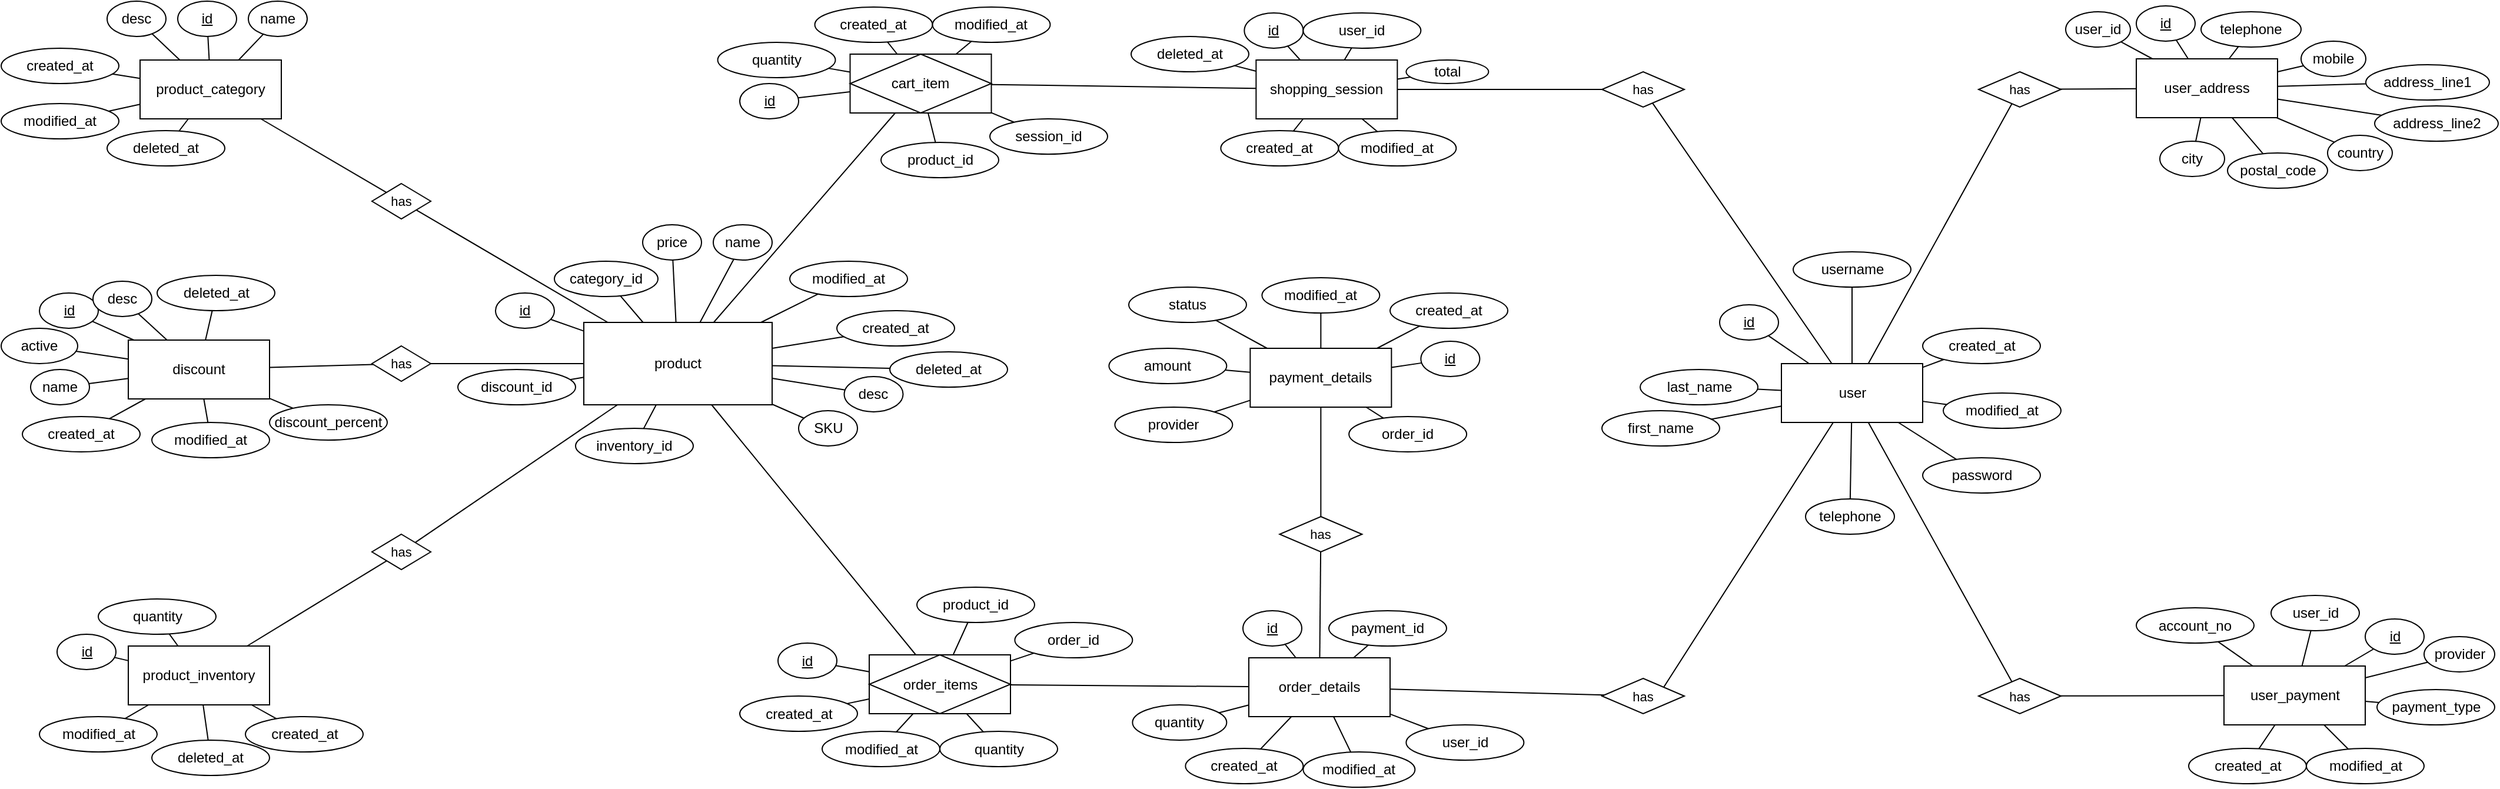 <mxfile version="24.8.4">
  <diagram name="Page-1" id="iWy4ZyQwQhouPtOppjKk">
    <mxGraphModel dx="4893" dy="1540" grid="1" gridSize="10" guides="1" tooltips="1" connect="1" arrows="1" fold="1" page="1" pageScale="1" pageWidth="1100" pageHeight="850" math="0" shadow="0">
      <root>
        <mxCell id="0" />
        <mxCell id="1" parent="0" />
        <mxCell id="pSlSebkYDRzY324gOrCj-168" style="edgeStyle=none;shape=connector;rounded=0;orthogonalLoop=1;jettySize=auto;html=1;exitX=1;exitY=0;exitDx=0;exitDy=0;strokeColor=default;align=center;verticalAlign=middle;fontFamily=Helvetica;fontSize=11;fontColor=default;labelBackgroundColor=default;endArrow=none;endFill=0;" edge="1" parent="1" source="pSlSebkYDRzY324gOrCj-145" target="45yQKrNz5KwJR_Yoa7GH-7">
          <mxGeometry relative="1" as="geometry" />
        </mxCell>
        <mxCell id="pSlSebkYDRzY324gOrCj-150" style="edgeStyle=none;shape=connector;rounded=0;orthogonalLoop=1;jettySize=auto;html=1;strokeColor=default;align=center;verticalAlign=middle;fontFamily=Helvetica;fontSize=11;fontColor=default;labelBackgroundColor=default;endArrow=none;endFill=0;" edge="1" parent="1" source="pSlSebkYDRzY324gOrCj-149" target="45yQKrNz5KwJR_Yoa7GH-7">
          <mxGeometry relative="1" as="geometry" />
        </mxCell>
        <mxCell id="pSlSebkYDRzY324gOrCj-147" style="edgeStyle=none;shape=connector;rounded=0;orthogonalLoop=1;jettySize=auto;html=1;strokeColor=default;align=center;verticalAlign=middle;fontFamily=Helvetica;fontSize=11;fontColor=default;labelBackgroundColor=default;endArrow=none;endFill=0;" edge="1" parent="1" source="pSlSebkYDRzY324gOrCj-145" target="45yQKrNz5KwJR_Yoa7GH-5">
          <mxGeometry relative="1" as="geometry" />
        </mxCell>
        <mxCell id="pSlSebkYDRzY324gOrCj-143" style="edgeStyle=none;shape=connector;rounded=0;orthogonalLoop=1;jettySize=auto;html=1;strokeColor=default;align=center;verticalAlign=middle;fontFamily=Helvetica;fontSize=11;fontColor=default;labelBackgroundColor=default;endArrow=none;endFill=0;" edge="1" parent="1" source="pSlSebkYDRzY324gOrCj-141" target="45yQKrNz5KwJR_Yoa7GH-5">
          <mxGeometry relative="1" as="geometry">
            <mxPoint x="-812.997" y="739.924" as="sourcePoint" />
          </mxGeometry>
        </mxCell>
        <mxCell id="pSlSebkYDRzY324gOrCj-157" style="edgeStyle=none;shape=connector;rounded=0;orthogonalLoop=1;jettySize=auto;html=1;strokeColor=default;align=center;verticalAlign=middle;fontFamily=Helvetica;fontSize=11;fontColor=default;labelBackgroundColor=default;endArrow=none;endFill=0;" edge="1" parent="1" source="pSlSebkYDRzY324gOrCj-155" target="45yQKrNz5KwJR_Yoa7GH-11">
          <mxGeometry relative="1" as="geometry" />
        </mxCell>
        <mxCell id="pSlSebkYDRzY324gOrCj-136" style="edgeStyle=none;shape=connector;rounded=0;orthogonalLoop=1;jettySize=auto;html=1;strokeColor=default;align=center;verticalAlign=middle;fontFamily=Helvetica;fontSize=11;fontColor=default;labelBackgroundColor=default;endArrow=none;endFill=0;" edge="1" parent="1" source="45yQKrNz5KwJR_Yoa7GH-8" target="45yQKrNz5KwJR_Yoa7GH-9">
          <mxGeometry relative="1" as="geometry">
            <mxPoint x="-847.368" y="338.735" as="sourcePoint" />
          </mxGeometry>
        </mxCell>
        <mxCell id="pSlSebkYDRzY324gOrCj-115" style="edgeStyle=none;shape=connector;rounded=0;orthogonalLoop=1;jettySize=auto;html=1;strokeColor=default;align=center;verticalAlign=middle;fontFamily=Helvetica;fontSize=11;fontColor=default;labelBackgroundColor=default;endArrow=none;endFill=0;" edge="1" parent="1" source="45yQKrNz5KwJR_Yoa7GH-1" target="pSlSebkYDRzY324gOrCj-111">
          <mxGeometry relative="1" as="geometry" />
        </mxCell>
        <mxCell id="45yQKrNz5KwJR_Yoa7GH-1" value="product_category" style="whiteSpace=wrap;html=1;align=center;" parent="1" vertex="1">
          <mxGeometry x="-2040" y="171" width="120" height="50" as="geometry" />
        </mxCell>
        <mxCell id="pSlSebkYDRzY324gOrCj-75" value="" style="edgeStyle=none;shape=connector;rounded=0;orthogonalLoop=1;jettySize=auto;html=1;strokeColor=default;align=center;verticalAlign=middle;fontFamily=Helvetica;fontSize=11;fontColor=default;labelBackgroundColor=default;endArrow=none;endFill=0;" edge="1" parent="1" source="45yQKrNz5KwJR_Yoa7GH-2" target="45yQKrNz5KwJR_Yoa7GH-54">
          <mxGeometry relative="1" as="geometry" />
        </mxCell>
        <mxCell id="45yQKrNz5KwJR_Yoa7GH-2" value="product_inventory" style="whiteSpace=wrap;html=1;align=center;" parent="1" vertex="1">
          <mxGeometry x="-2050" y="669" width="120" height="50" as="geometry" />
        </mxCell>
        <mxCell id="pSlSebkYDRzY324gOrCj-113" style="edgeStyle=none;shape=connector;rounded=0;orthogonalLoop=1;jettySize=auto;html=1;strokeColor=default;align=center;verticalAlign=middle;fontFamily=Helvetica;fontSize=11;fontColor=default;labelBackgroundColor=default;endArrow=none;endFill=0;" edge="1" parent="1" source="45yQKrNz5KwJR_Yoa7GH-3" target="pSlSebkYDRzY324gOrCj-112">
          <mxGeometry relative="1" as="geometry">
            <mxPoint x="-1848" y="574" as="targetPoint" />
          </mxGeometry>
        </mxCell>
        <mxCell id="45yQKrNz5KwJR_Yoa7GH-3" value="discount" style="whiteSpace=wrap;html=1;align=center;" parent="1" vertex="1">
          <mxGeometry x="-2050" y="409" width="120" height="50" as="geometry" />
        </mxCell>
        <mxCell id="pSlSebkYDRzY324gOrCj-118" style="edgeStyle=none;shape=connector;rounded=0;orthogonalLoop=1;jettySize=auto;html=1;strokeColor=default;align=center;verticalAlign=middle;fontFamily=Helvetica;fontSize=11;fontColor=default;labelBackgroundColor=default;endArrow=none;endFill=0;" edge="1" parent="1" source="45yQKrNz5KwJR_Yoa7GH-4" target="pSlSebkYDRzY324gOrCj-117">
          <mxGeometry relative="1" as="geometry">
            <mxPoint x="-1508" y="584" as="targetPoint" />
          </mxGeometry>
        </mxCell>
        <mxCell id="pSlSebkYDRzY324gOrCj-122" style="edgeStyle=none;shape=connector;rounded=0;orthogonalLoop=1;jettySize=auto;html=1;strokeColor=default;align=center;verticalAlign=middle;fontFamily=Helvetica;fontSize=11;fontColor=default;labelBackgroundColor=default;endArrow=none;endFill=0;" edge="1" parent="1" source="45yQKrNz5KwJR_Yoa7GH-4" target="45yQKrNz5KwJR_Yoa7GH-9">
          <mxGeometry relative="1" as="geometry">
            <mxPoint x="-1250.794" y="392.088" as="targetPoint" />
          </mxGeometry>
        </mxCell>
        <mxCell id="pSlSebkYDRzY324gOrCj-125" style="edgeStyle=none;shape=connector;rounded=0;orthogonalLoop=1;jettySize=auto;html=1;strokeColor=default;align=center;verticalAlign=middle;fontFamily=Helvetica;fontSize=11;fontColor=default;labelBackgroundColor=default;endArrow=none;endFill=0;" edge="1" parent="1" source="45yQKrNz5KwJR_Yoa7GH-4" target="45yQKrNz5KwJR_Yoa7GH-6">
          <mxGeometry relative="1" as="geometry">
            <mxPoint x="-1320.5" y="541.5" as="targetPoint" />
          </mxGeometry>
        </mxCell>
        <mxCell id="45yQKrNz5KwJR_Yoa7GH-4" value="product" style="whiteSpace=wrap;html=1;align=center;" parent="1" vertex="1">
          <mxGeometry x="-1663" y="394" width="160" height="70" as="geometry" />
        </mxCell>
        <mxCell id="pSlSebkYDRzY324gOrCj-139" style="edgeStyle=none;shape=connector;rounded=0;orthogonalLoop=1;jettySize=auto;html=1;strokeColor=default;align=center;verticalAlign=middle;fontFamily=Helvetica;fontSize=11;fontColor=default;labelBackgroundColor=default;endArrow=none;endFill=0;" edge="1" parent="1" source="45yQKrNz5KwJR_Yoa7GH-5" target="45yQKrNz5KwJR_Yoa7GH-6">
          <mxGeometry relative="1" as="geometry">
            <mxPoint x="-826.234" y="610.386" as="targetPoint" />
          </mxGeometry>
        </mxCell>
        <mxCell id="45yQKrNz5KwJR_Yoa7GH-5" value="order_details" style="whiteSpace=wrap;html=1;align=center;" parent="1" vertex="1">
          <mxGeometry x="-1098" y="679" width="120" height="50" as="geometry" />
        </mxCell>
        <mxCell id="45yQKrNz5KwJR_Yoa7GH-6" value="order_items" style="whiteSpace=wrap;html=1;align=center;shape=associativeEntity;" parent="1" vertex="1">
          <mxGeometry x="-1420.5" y="676.5" width="120" height="50" as="geometry" />
        </mxCell>
        <mxCell id="pSlSebkYDRzY324gOrCj-153" style="edgeStyle=none;shape=connector;rounded=0;orthogonalLoop=1;jettySize=auto;html=1;strokeColor=default;align=center;verticalAlign=middle;fontFamily=Helvetica;fontSize=11;fontColor=default;labelBackgroundColor=default;endArrow=none;endFill=0;" edge="1" parent="1" source="45yQKrNz5KwJR_Yoa7GH-7" target="pSlSebkYDRzY324gOrCj-152">
          <mxGeometry relative="1" as="geometry">
            <mxPoint x="-264.886" y="455.38" as="targetPoint" />
          </mxGeometry>
        </mxCell>
        <mxCell id="pSlSebkYDRzY324gOrCj-156" style="edgeStyle=none;shape=connector;rounded=0;orthogonalLoop=1;jettySize=auto;html=1;strokeColor=default;align=center;verticalAlign=middle;fontFamily=Helvetica;fontSize=11;fontColor=default;labelBackgroundColor=default;endArrow=none;endFill=0;" edge="1" parent="1" source="45yQKrNz5KwJR_Yoa7GH-7" target="pSlSebkYDRzY324gOrCj-155">
          <mxGeometry relative="1" as="geometry" />
        </mxCell>
        <mxCell id="45yQKrNz5KwJR_Yoa7GH-7" value="user" style="whiteSpace=wrap;html=1;align=center;" parent="1" vertex="1">
          <mxGeometry x="-645.5" y="429" width="120" height="50" as="geometry" />
        </mxCell>
        <mxCell id="pSlSebkYDRzY324gOrCj-148" style="edgeStyle=none;shape=connector;rounded=0;orthogonalLoop=1;jettySize=auto;html=1;strokeColor=default;align=center;verticalAlign=middle;fontFamily=Helvetica;fontSize=11;fontColor=default;labelBackgroundColor=default;endArrow=none;endFill=0;" edge="1" parent="1" source="45yQKrNz5KwJR_Yoa7GH-8" target="pSlSebkYDRzY324gOrCj-149">
          <mxGeometry relative="1" as="geometry">
            <mxPoint x="-478" y="324" as="targetPoint" />
          </mxGeometry>
        </mxCell>
        <mxCell id="45yQKrNz5KwJR_Yoa7GH-8" value="shopping_session" style="whiteSpace=wrap;html=1;align=center;" parent="1" vertex="1">
          <mxGeometry x="-1091.82" y="171" width="120" height="50" as="geometry" />
        </mxCell>
        <mxCell id="45yQKrNz5KwJR_Yoa7GH-9" value="cart_item" style="whiteSpace=wrap;html=1;align=center;shape=associativeEntity;" parent="1" vertex="1">
          <mxGeometry x="-1436.75" y="166" width="120" height="50" as="geometry" />
        </mxCell>
        <mxCell id="pSlSebkYDRzY324gOrCj-142" style="edgeStyle=none;shape=connector;rounded=0;orthogonalLoop=1;jettySize=auto;html=1;strokeColor=default;align=center;verticalAlign=middle;fontFamily=Helvetica;fontSize=11;fontColor=default;labelBackgroundColor=default;endArrow=none;endFill=0;" edge="1" parent="1" source="45yQKrNz5KwJR_Yoa7GH-10" target="pSlSebkYDRzY324gOrCj-141">
          <mxGeometry relative="1" as="geometry" />
        </mxCell>
        <mxCell id="45yQKrNz5KwJR_Yoa7GH-10" value="payment_details" style="whiteSpace=wrap;html=1;align=center;" parent="1" vertex="1">
          <mxGeometry x="-1096.82" y="416" width="120" height="50" as="geometry" />
        </mxCell>
        <mxCell id="45yQKrNz5KwJR_Yoa7GH-11" value="user_address" style="whiteSpace=wrap;html=1;align=center;" parent="1" vertex="1">
          <mxGeometry x="-344" y="170" width="120" height="50" as="geometry" />
        </mxCell>
        <mxCell id="45yQKrNz5KwJR_Yoa7GH-12" value="user_payment" style="whiteSpace=wrap;html=1;align=center;" parent="1" vertex="1">
          <mxGeometry x="-269.5" y="686" width="120" height="50" as="geometry" />
        </mxCell>
        <mxCell id="pSlSebkYDRzY324gOrCj-42" style="edgeStyle=none;shape=connector;rounded=0;orthogonalLoop=1;jettySize=auto;html=1;strokeColor=default;align=center;verticalAlign=middle;fontFamily=Helvetica;fontSize=11;fontColor=default;labelBackgroundColor=default;endArrow=none;endFill=0;" edge="1" parent="1" source="45yQKrNz5KwJR_Yoa7GH-14" target="45yQKrNz5KwJR_Yoa7GH-1">
          <mxGeometry relative="1" as="geometry" />
        </mxCell>
        <mxCell id="45yQKrNz5KwJR_Yoa7GH-14" value="id" style="ellipse;whiteSpace=wrap;html=1;align=center;fontStyle=4" parent="1" vertex="1">
          <mxGeometry x="-2008" y="121" width="50" height="30" as="geometry" />
        </mxCell>
        <mxCell id="pSlSebkYDRzY324gOrCj-73" style="edgeStyle=none;shape=connector;rounded=0;orthogonalLoop=1;jettySize=auto;html=1;strokeColor=default;align=center;verticalAlign=middle;fontFamily=Helvetica;fontSize=11;fontColor=default;labelBackgroundColor=default;endArrow=none;endFill=0;" edge="1" parent="1" source="45yQKrNz5KwJR_Yoa7GH-15" target="45yQKrNz5KwJR_Yoa7GH-2">
          <mxGeometry relative="1" as="geometry" />
        </mxCell>
        <mxCell id="45yQKrNz5KwJR_Yoa7GH-15" value="id" style="ellipse;whiteSpace=wrap;html=1;align=center;fontStyle=4" parent="1" vertex="1">
          <mxGeometry x="-2110.5" y="659" width="50" height="30" as="geometry" />
        </mxCell>
        <mxCell id="pSlSebkYDRzY324gOrCj-67" style="edgeStyle=none;shape=connector;rounded=0;orthogonalLoop=1;jettySize=auto;html=1;strokeColor=default;align=center;verticalAlign=middle;fontFamily=Helvetica;fontSize=11;fontColor=default;labelBackgroundColor=default;endArrow=none;endFill=0;" edge="1" parent="1" source="45yQKrNz5KwJR_Yoa7GH-18" target="45yQKrNz5KwJR_Yoa7GH-9">
          <mxGeometry relative="1" as="geometry" />
        </mxCell>
        <mxCell id="45yQKrNz5KwJR_Yoa7GH-18" value="id" style="ellipse;whiteSpace=wrap;html=1;align=center;fontStyle=4" parent="1" vertex="1">
          <mxGeometry x="-1530.5" y="191" width="50" height="30" as="geometry" />
        </mxCell>
        <mxCell id="pSlSebkYDRzY324gOrCj-45" style="edgeStyle=none;shape=connector;rounded=0;orthogonalLoop=1;jettySize=auto;html=1;strokeColor=default;align=center;verticalAlign=middle;fontFamily=Helvetica;fontSize=11;fontColor=default;labelBackgroundColor=default;endArrow=none;endFill=0;" edge="1" parent="1" source="45yQKrNz5KwJR_Yoa7GH-19" target="45yQKrNz5KwJR_Yoa7GH-3">
          <mxGeometry relative="1" as="geometry" />
        </mxCell>
        <mxCell id="45yQKrNz5KwJR_Yoa7GH-19" value="id" style="ellipse;whiteSpace=wrap;html=1;align=center;fontStyle=4" parent="1" vertex="1">
          <mxGeometry x="-2125.5" y="369" width="50" height="30" as="geometry" />
        </mxCell>
        <mxCell id="pSlSebkYDRzY324gOrCj-89" style="edgeStyle=none;shape=connector;rounded=0;orthogonalLoop=1;jettySize=auto;html=1;strokeColor=default;align=center;verticalAlign=middle;fontFamily=Helvetica;fontSize=11;fontColor=default;labelBackgroundColor=default;endArrow=none;endFill=0;" edge="1" parent="1" source="45yQKrNz5KwJR_Yoa7GH-20" target="45yQKrNz5KwJR_Yoa7GH-5">
          <mxGeometry relative="1" as="geometry" />
        </mxCell>
        <mxCell id="45yQKrNz5KwJR_Yoa7GH-20" value="id" style="ellipse;whiteSpace=wrap;html=1;align=center;fontStyle=4" parent="1" vertex="1">
          <mxGeometry x="-1103" y="639" width="50" height="30" as="geometry" />
        </mxCell>
        <mxCell id="pSlSebkYDRzY324gOrCj-53" style="edgeStyle=none;shape=connector;rounded=0;orthogonalLoop=1;jettySize=auto;html=1;strokeColor=default;align=center;verticalAlign=middle;fontFamily=Helvetica;fontSize=11;fontColor=default;labelBackgroundColor=default;endArrow=none;endFill=0;" edge="1" parent="1" source="45yQKrNz5KwJR_Yoa7GH-21" target="45yQKrNz5KwJR_Yoa7GH-4">
          <mxGeometry relative="1" as="geometry" />
        </mxCell>
        <mxCell id="45yQKrNz5KwJR_Yoa7GH-21" value="id" style="ellipse;whiteSpace=wrap;html=1;align=center;fontStyle=4" parent="1" vertex="1">
          <mxGeometry x="-1738" y="369" width="50" height="30" as="geometry" />
        </mxCell>
        <mxCell id="pSlSebkYDRzY324gOrCj-76" style="edgeStyle=none;shape=connector;rounded=0;orthogonalLoop=1;jettySize=auto;html=1;strokeColor=default;align=center;verticalAlign=middle;fontFamily=Helvetica;fontSize=11;fontColor=default;labelBackgroundColor=default;endArrow=none;endFill=0;" edge="1" parent="1" source="45yQKrNz5KwJR_Yoa7GH-23" target="45yQKrNz5KwJR_Yoa7GH-6">
          <mxGeometry relative="1" as="geometry" />
        </mxCell>
        <mxCell id="45yQKrNz5KwJR_Yoa7GH-23" value="id" style="ellipse;whiteSpace=wrap;html=1;align=center;fontStyle=4" parent="1" vertex="1">
          <mxGeometry x="-1498" y="666.5" width="50" height="30" as="geometry" />
        </mxCell>
        <mxCell id="pSlSebkYDRzY324gOrCj-105" style="edgeStyle=none;shape=connector;rounded=0;orthogonalLoop=1;jettySize=auto;html=1;strokeColor=default;align=center;verticalAlign=middle;fontFamily=Helvetica;fontSize=11;fontColor=default;labelBackgroundColor=default;endArrow=none;endFill=0;" edge="1" parent="1" source="45yQKrNz5KwJR_Yoa7GH-24" target="45yQKrNz5KwJR_Yoa7GH-12">
          <mxGeometry relative="1" as="geometry" />
        </mxCell>
        <mxCell id="45yQKrNz5KwJR_Yoa7GH-24" value="id" style="ellipse;whiteSpace=wrap;html=1;align=center;fontStyle=4" parent="1" vertex="1">
          <mxGeometry x="-149.5" y="646" width="50" height="30" as="geometry" />
        </mxCell>
        <mxCell id="pSlSebkYDRzY324gOrCj-163" style="edgeStyle=none;shape=connector;rounded=0;orthogonalLoop=1;jettySize=auto;html=1;strokeColor=default;align=center;verticalAlign=middle;fontFamily=Helvetica;fontSize=11;fontColor=default;labelBackgroundColor=default;endArrow=none;endFill=0;" edge="1" parent="1" source="45yQKrNz5KwJR_Yoa7GH-25" target="45yQKrNz5KwJR_Yoa7GH-11">
          <mxGeometry relative="1" as="geometry" />
        </mxCell>
        <mxCell id="45yQKrNz5KwJR_Yoa7GH-25" value="id" style="ellipse;whiteSpace=wrap;html=1;align=center;fontStyle=4" parent="1" vertex="1">
          <mxGeometry x="-344" y="125" width="50" height="30" as="geometry" />
        </mxCell>
        <mxCell id="pSlSebkYDRzY324gOrCj-132" style="edgeStyle=none;shape=connector;rounded=0;orthogonalLoop=1;jettySize=auto;html=1;strokeColor=default;align=center;verticalAlign=middle;fontFamily=Helvetica;fontSize=11;fontColor=default;labelBackgroundColor=default;endArrow=none;endFill=0;" edge="1" parent="1" source="45yQKrNz5KwJR_Yoa7GH-26" target="45yQKrNz5KwJR_Yoa7GH-10">
          <mxGeometry relative="1" as="geometry" />
        </mxCell>
        <mxCell id="45yQKrNz5KwJR_Yoa7GH-26" value="id" style="ellipse;whiteSpace=wrap;html=1;align=center;fontStyle=4" parent="1" vertex="1">
          <mxGeometry x="-951.82" y="410" width="50" height="30" as="geometry" />
        </mxCell>
        <mxCell id="pSlSebkYDRzY324gOrCj-97" style="edgeStyle=none;shape=connector;rounded=0;orthogonalLoop=1;jettySize=auto;html=1;strokeColor=default;align=center;verticalAlign=middle;fontFamily=Helvetica;fontSize=11;fontColor=default;labelBackgroundColor=default;endArrow=none;endFill=0;" edge="1" parent="1" source="45yQKrNz5KwJR_Yoa7GH-27" target="45yQKrNz5KwJR_Yoa7GH-7">
          <mxGeometry relative="1" as="geometry" />
        </mxCell>
        <mxCell id="45yQKrNz5KwJR_Yoa7GH-27" value="id" style="ellipse;whiteSpace=wrap;html=1;align=center;fontStyle=4" parent="1" vertex="1">
          <mxGeometry x="-698" y="379" width="50" height="30" as="geometry" />
        </mxCell>
        <mxCell id="pSlSebkYDRzY324gOrCj-83" style="edgeStyle=none;shape=connector;rounded=0;orthogonalLoop=1;jettySize=auto;html=1;strokeColor=default;align=center;verticalAlign=middle;fontFamily=Helvetica;fontSize=11;fontColor=default;labelBackgroundColor=default;endArrow=none;endFill=0;" edge="1" parent="1" source="45yQKrNz5KwJR_Yoa7GH-28" target="45yQKrNz5KwJR_Yoa7GH-8">
          <mxGeometry relative="1" as="geometry" />
        </mxCell>
        <mxCell id="45yQKrNz5KwJR_Yoa7GH-28" value="id" style="ellipse;whiteSpace=wrap;html=1;align=center;fontStyle=4" parent="1" vertex="1">
          <mxGeometry x="-1101.82" y="131" width="50" height="30" as="geometry" />
        </mxCell>
        <mxCell id="pSlSebkYDRzY324gOrCj-44" style="edgeStyle=none;shape=connector;rounded=0;orthogonalLoop=1;jettySize=auto;html=1;strokeColor=default;align=center;verticalAlign=middle;fontFamily=Helvetica;fontSize=11;fontColor=default;labelBackgroundColor=default;endArrow=none;endFill=0;" edge="1" parent="1" source="45yQKrNz5KwJR_Yoa7GH-29" target="45yQKrNz5KwJR_Yoa7GH-1">
          <mxGeometry relative="1" as="geometry" />
        </mxCell>
        <mxCell id="45yQKrNz5KwJR_Yoa7GH-29" value="created_at" style="ellipse;whiteSpace=wrap;html=1;align=center;" parent="1" vertex="1">
          <mxGeometry x="-2158" y="161" width="100" height="30" as="geometry" />
        </mxCell>
        <mxCell id="pSlSebkYDRzY324gOrCj-39" style="rounded=0;orthogonalLoop=1;jettySize=auto;html=1;endArrow=none;endFill=0;" edge="1" parent="1" source="45yQKrNz5KwJR_Yoa7GH-30" target="45yQKrNz5KwJR_Yoa7GH-1">
          <mxGeometry relative="1" as="geometry" />
        </mxCell>
        <mxCell id="45yQKrNz5KwJR_Yoa7GH-30" value="modified_at" style="ellipse;whiteSpace=wrap;html=1;align=center;" parent="1" vertex="1">
          <mxGeometry x="-2158" y="208" width="100" height="30" as="geometry" />
        </mxCell>
        <mxCell id="pSlSebkYDRzY324gOrCj-70" style="edgeStyle=none;shape=connector;rounded=0;orthogonalLoop=1;jettySize=auto;html=1;strokeColor=default;align=center;verticalAlign=middle;fontFamily=Helvetica;fontSize=11;fontColor=default;labelBackgroundColor=default;endArrow=none;endFill=0;" edge="1" parent="1" source="45yQKrNz5KwJR_Yoa7GH-31" target="45yQKrNz5KwJR_Yoa7GH-2">
          <mxGeometry relative="1" as="geometry" />
        </mxCell>
        <mxCell id="45yQKrNz5KwJR_Yoa7GH-31" value="modified_at" style="ellipse;whiteSpace=wrap;html=1;align=center;" parent="1" vertex="1">
          <mxGeometry x="-2125.5" y="729" width="100" height="30" as="geometry" />
        </mxCell>
        <mxCell id="pSlSebkYDRzY324gOrCj-71" style="edgeStyle=none;shape=connector;rounded=0;orthogonalLoop=1;jettySize=auto;html=1;strokeColor=default;align=center;verticalAlign=middle;fontFamily=Helvetica;fontSize=11;fontColor=default;labelBackgroundColor=default;endArrow=none;endFill=0;" edge="1" parent="1" source="45yQKrNz5KwJR_Yoa7GH-32" target="45yQKrNz5KwJR_Yoa7GH-2">
          <mxGeometry relative="1" as="geometry" />
        </mxCell>
        <mxCell id="45yQKrNz5KwJR_Yoa7GH-32" value="created_at" style="ellipse;whiteSpace=wrap;html=1;align=center;" parent="1" vertex="1">
          <mxGeometry x="-1950.5" y="729" width="100" height="30" as="geometry" />
        </mxCell>
        <mxCell id="pSlSebkYDRzY324gOrCj-94" style="edgeStyle=none;shape=connector;rounded=0;orthogonalLoop=1;jettySize=auto;html=1;strokeColor=default;align=center;verticalAlign=middle;fontFamily=Helvetica;fontSize=11;fontColor=default;labelBackgroundColor=default;endArrow=none;endFill=0;" edge="1" parent="1" source="45yQKrNz5KwJR_Yoa7GH-33" target="45yQKrNz5KwJR_Yoa7GH-5">
          <mxGeometry relative="1" as="geometry" />
        </mxCell>
        <mxCell id="45yQKrNz5KwJR_Yoa7GH-33" value="created_at" style="ellipse;whiteSpace=wrap;html=1;align=center;" parent="1" vertex="1">
          <mxGeometry x="-1151.82" y="756" width="100" height="30" as="geometry" />
        </mxCell>
        <mxCell id="pSlSebkYDRzY324gOrCj-93" style="edgeStyle=none;shape=connector;rounded=0;orthogonalLoop=1;jettySize=auto;html=1;strokeColor=default;align=center;verticalAlign=middle;fontFamily=Helvetica;fontSize=11;fontColor=default;labelBackgroundColor=default;endArrow=none;endFill=0;" edge="1" parent="1" source="45yQKrNz5KwJR_Yoa7GH-34" target="45yQKrNz5KwJR_Yoa7GH-5">
          <mxGeometry relative="1" as="geometry" />
        </mxCell>
        <mxCell id="45yQKrNz5KwJR_Yoa7GH-34" value="modified_at" style="ellipse;whiteSpace=wrap;html=1;align=center;" parent="1" vertex="1">
          <mxGeometry x="-1051.82" y="759" width="95" height="30" as="geometry" />
        </mxCell>
        <mxCell id="pSlSebkYDRzY324gOrCj-51" style="edgeStyle=none;shape=connector;rounded=0;orthogonalLoop=1;jettySize=auto;html=1;strokeColor=default;align=center;verticalAlign=middle;fontFamily=Helvetica;fontSize=11;fontColor=default;labelBackgroundColor=default;endArrow=none;endFill=0;" edge="1" parent="1" source="45yQKrNz5KwJR_Yoa7GH-35" target="45yQKrNz5KwJR_Yoa7GH-3">
          <mxGeometry relative="1" as="geometry" />
        </mxCell>
        <mxCell id="45yQKrNz5KwJR_Yoa7GH-35" value="created_at" style="ellipse;whiteSpace=wrap;html=1;align=center;" parent="1" vertex="1">
          <mxGeometry x="-2140" y="474" width="100" height="30" as="geometry" />
        </mxCell>
        <mxCell id="pSlSebkYDRzY324gOrCj-50" style="edgeStyle=none;shape=connector;rounded=0;orthogonalLoop=1;jettySize=auto;html=1;strokeColor=default;align=center;verticalAlign=middle;fontFamily=Helvetica;fontSize=11;fontColor=default;labelBackgroundColor=default;endArrow=none;endFill=0;" edge="1" parent="1" source="45yQKrNz5KwJR_Yoa7GH-36" target="45yQKrNz5KwJR_Yoa7GH-3">
          <mxGeometry relative="1" as="geometry" />
        </mxCell>
        <mxCell id="45yQKrNz5KwJR_Yoa7GH-36" value="modified_at" style="ellipse;whiteSpace=wrap;html=1;align=center;" parent="1" vertex="1">
          <mxGeometry x="-2030" y="479" width="100" height="30" as="geometry" />
        </mxCell>
        <mxCell id="pSlSebkYDRzY324gOrCj-81" style="edgeStyle=none;shape=connector;rounded=0;orthogonalLoop=1;jettySize=auto;html=1;strokeColor=default;align=center;verticalAlign=middle;fontFamily=Helvetica;fontSize=11;fontColor=default;labelBackgroundColor=default;endArrow=none;endFill=0;" edge="1" parent="1" source="45yQKrNz5KwJR_Yoa7GH-37" target="45yQKrNz5KwJR_Yoa7GH-6">
          <mxGeometry relative="1" as="geometry" />
        </mxCell>
        <mxCell id="45yQKrNz5KwJR_Yoa7GH-37" value="created_at" style="ellipse;whiteSpace=wrap;html=1;align=center;" parent="1" vertex="1">
          <mxGeometry x="-1530.5" y="711.5" width="100" height="30" as="geometry" />
        </mxCell>
        <mxCell id="pSlSebkYDRzY324gOrCj-80" style="edgeStyle=none;shape=connector;rounded=0;orthogonalLoop=1;jettySize=auto;html=1;strokeColor=default;align=center;verticalAlign=middle;fontFamily=Helvetica;fontSize=11;fontColor=default;labelBackgroundColor=default;endArrow=none;endFill=0;" edge="1" parent="1" source="45yQKrNz5KwJR_Yoa7GH-38" target="45yQKrNz5KwJR_Yoa7GH-6">
          <mxGeometry relative="1" as="geometry" />
        </mxCell>
        <mxCell id="45yQKrNz5KwJR_Yoa7GH-38" value="modified_at" style="ellipse;whiteSpace=wrap;html=1;align=center;" parent="1" vertex="1">
          <mxGeometry x="-1460.5" y="741.5" width="100" height="30" as="geometry" />
        </mxCell>
        <mxCell id="pSlSebkYDRzY324gOrCj-107" style="edgeStyle=none;shape=connector;rounded=0;orthogonalLoop=1;jettySize=auto;html=1;strokeColor=default;align=center;verticalAlign=middle;fontFamily=Helvetica;fontSize=11;fontColor=default;labelBackgroundColor=default;endArrow=none;endFill=0;" edge="1" parent="1" source="45yQKrNz5KwJR_Yoa7GH-39" target="45yQKrNz5KwJR_Yoa7GH-12">
          <mxGeometry relative="1" as="geometry" />
        </mxCell>
        <mxCell id="45yQKrNz5KwJR_Yoa7GH-39" value="created_at" style="ellipse;whiteSpace=wrap;html=1;align=center;" parent="1" vertex="1">
          <mxGeometry x="-299.5" y="756" width="100" height="30" as="geometry" />
        </mxCell>
        <mxCell id="pSlSebkYDRzY324gOrCj-106" style="edgeStyle=none;shape=connector;rounded=0;orthogonalLoop=1;jettySize=auto;html=1;strokeColor=default;align=center;verticalAlign=middle;fontFamily=Helvetica;fontSize=11;fontColor=default;labelBackgroundColor=default;endArrow=none;endFill=0;" edge="1" parent="1" source="45yQKrNz5KwJR_Yoa7GH-40" target="45yQKrNz5KwJR_Yoa7GH-12">
          <mxGeometry relative="1" as="geometry" />
        </mxCell>
        <mxCell id="45yQKrNz5KwJR_Yoa7GH-40" value="modified_at" style="ellipse;whiteSpace=wrap;html=1;align=center;" parent="1" vertex="1">
          <mxGeometry x="-199.5" y="756" width="100" height="30" as="geometry" />
        </mxCell>
        <mxCell id="pSlSebkYDRzY324gOrCj-131" style="edgeStyle=none;shape=connector;rounded=0;orthogonalLoop=1;jettySize=auto;html=1;strokeColor=default;align=center;verticalAlign=middle;fontFamily=Helvetica;fontSize=11;fontColor=default;labelBackgroundColor=default;endArrow=none;endFill=0;" edge="1" parent="1" source="45yQKrNz5KwJR_Yoa7GH-43" target="45yQKrNz5KwJR_Yoa7GH-10">
          <mxGeometry relative="1" as="geometry" />
        </mxCell>
        <mxCell id="45yQKrNz5KwJR_Yoa7GH-43" value="created_at" style="ellipse;whiteSpace=wrap;html=1;align=center;" parent="1" vertex="1">
          <mxGeometry x="-978.0" y="369" width="100" height="30" as="geometry" />
        </mxCell>
        <mxCell id="pSlSebkYDRzY324gOrCj-130" style="edgeStyle=none;shape=connector;rounded=0;orthogonalLoop=1;jettySize=auto;html=1;strokeColor=default;align=center;verticalAlign=middle;fontFamily=Helvetica;fontSize=11;fontColor=default;labelBackgroundColor=default;endArrow=none;endFill=0;" edge="1" parent="1" source="45yQKrNz5KwJR_Yoa7GH-44" target="45yQKrNz5KwJR_Yoa7GH-10">
          <mxGeometry relative="1" as="geometry" />
        </mxCell>
        <mxCell id="45yQKrNz5KwJR_Yoa7GH-44" value="modified_at" style="ellipse;whiteSpace=wrap;html=1;align=center;" parent="1" vertex="1">
          <mxGeometry x="-1086.82" y="356" width="100" height="30" as="geometry" />
        </mxCell>
        <mxCell id="pSlSebkYDRzY324gOrCj-102" style="edgeStyle=none;shape=connector;rounded=0;orthogonalLoop=1;jettySize=auto;html=1;strokeColor=default;align=center;verticalAlign=middle;fontFamily=Helvetica;fontSize=11;fontColor=default;labelBackgroundColor=default;endArrow=none;endFill=0;" edge="1" parent="1" source="45yQKrNz5KwJR_Yoa7GH-45" target="45yQKrNz5KwJR_Yoa7GH-7">
          <mxGeometry relative="1" as="geometry" />
        </mxCell>
        <mxCell id="45yQKrNz5KwJR_Yoa7GH-45" value="created_at" style="ellipse;whiteSpace=wrap;html=1;align=center;" parent="1" vertex="1">
          <mxGeometry x="-525.5" y="399" width="100" height="30" as="geometry" />
        </mxCell>
        <mxCell id="pSlSebkYDRzY324gOrCj-101" style="edgeStyle=none;shape=connector;rounded=0;orthogonalLoop=1;jettySize=auto;html=1;strokeColor=default;align=center;verticalAlign=middle;fontFamily=Helvetica;fontSize=11;fontColor=default;labelBackgroundColor=default;endArrow=none;endFill=0;" edge="1" parent="1" source="45yQKrNz5KwJR_Yoa7GH-46" target="45yQKrNz5KwJR_Yoa7GH-7">
          <mxGeometry relative="1" as="geometry" />
        </mxCell>
        <mxCell id="45yQKrNz5KwJR_Yoa7GH-46" value="modified_at" style="ellipse;whiteSpace=wrap;html=1;align=center;" parent="1" vertex="1">
          <mxGeometry x="-508" y="454" width="100" height="30" as="geometry" />
        </mxCell>
        <mxCell id="pSlSebkYDRzY324gOrCj-87" style="edgeStyle=none;shape=connector;rounded=0;orthogonalLoop=1;jettySize=auto;html=1;strokeColor=default;align=center;verticalAlign=middle;fontFamily=Helvetica;fontSize=11;fontColor=default;labelBackgroundColor=default;endArrow=none;endFill=0;" edge="1" parent="1" source="45yQKrNz5KwJR_Yoa7GH-47" target="45yQKrNz5KwJR_Yoa7GH-8">
          <mxGeometry relative="1" as="geometry" />
        </mxCell>
        <mxCell id="45yQKrNz5KwJR_Yoa7GH-47" value="created_at" style="ellipse;whiteSpace=wrap;html=1;align=center;" parent="1" vertex="1">
          <mxGeometry x="-1121.82" y="231" width="100" height="30" as="geometry" />
        </mxCell>
        <mxCell id="pSlSebkYDRzY324gOrCj-86" style="edgeStyle=none;shape=connector;rounded=0;orthogonalLoop=1;jettySize=auto;html=1;strokeColor=default;align=center;verticalAlign=middle;fontFamily=Helvetica;fontSize=11;fontColor=default;labelBackgroundColor=default;endArrow=none;endFill=0;" edge="1" parent="1" source="45yQKrNz5KwJR_Yoa7GH-48" target="45yQKrNz5KwJR_Yoa7GH-8">
          <mxGeometry relative="1" as="geometry" />
        </mxCell>
        <mxCell id="45yQKrNz5KwJR_Yoa7GH-48" value="modified_at" style="ellipse;whiteSpace=wrap;html=1;align=center;" parent="1" vertex="1">
          <mxGeometry x="-1021.82" y="231" width="100" height="30" as="geometry" />
        </mxCell>
        <mxCell id="pSlSebkYDRzY324gOrCj-65" style="edgeStyle=none;shape=connector;rounded=0;orthogonalLoop=1;jettySize=auto;html=1;strokeColor=default;align=center;verticalAlign=middle;fontFamily=Helvetica;fontSize=11;fontColor=default;labelBackgroundColor=default;endArrow=none;endFill=0;" edge="1" parent="1" source="45yQKrNz5KwJR_Yoa7GH-49" target="45yQKrNz5KwJR_Yoa7GH-9">
          <mxGeometry relative="1" as="geometry" />
        </mxCell>
        <mxCell id="45yQKrNz5KwJR_Yoa7GH-49" value="created_at" style="ellipse;whiteSpace=wrap;html=1;align=center;" parent="1" vertex="1">
          <mxGeometry x="-1466.75" y="126" width="100" height="30" as="geometry" />
        </mxCell>
        <mxCell id="pSlSebkYDRzY324gOrCj-66" style="edgeStyle=none;shape=connector;rounded=0;orthogonalLoop=1;jettySize=auto;html=1;strokeColor=default;align=center;verticalAlign=middle;fontFamily=Helvetica;fontSize=11;fontColor=default;labelBackgroundColor=default;endArrow=none;endFill=0;" edge="1" parent="1" source="45yQKrNz5KwJR_Yoa7GH-50" target="45yQKrNz5KwJR_Yoa7GH-9">
          <mxGeometry relative="1" as="geometry" />
        </mxCell>
        <mxCell id="45yQKrNz5KwJR_Yoa7GH-50" value="modified_at" style="ellipse;whiteSpace=wrap;html=1;align=center;" parent="1" vertex="1">
          <mxGeometry x="-1366.75" y="126" width="100" height="30" as="geometry" />
        </mxCell>
        <mxCell id="pSlSebkYDRzY324gOrCj-59" style="edgeStyle=none;shape=connector;rounded=0;orthogonalLoop=1;jettySize=auto;html=1;strokeColor=default;align=center;verticalAlign=middle;fontFamily=Helvetica;fontSize=11;fontColor=default;labelBackgroundColor=default;endArrow=none;endFill=0;" edge="1" parent="1" source="45yQKrNz5KwJR_Yoa7GH-51" target="45yQKrNz5KwJR_Yoa7GH-4">
          <mxGeometry relative="1" as="geometry" />
        </mxCell>
        <mxCell id="45yQKrNz5KwJR_Yoa7GH-51" value="created_at" style="ellipse;whiteSpace=wrap;html=1;align=center;" parent="1" vertex="1">
          <mxGeometry x="-1448" y="384" width="100" height="30" as="geometry" />
        </mxCell>
        <mxCell id="pSlSebkYDRzY324gOrCj-58" style="edgeStyle=none;shape=connector;rounded=0;orthogonalLoop=1;jettySize=auto;html=1;strokeColor=default;align=center;verticalAlign=middle;fontFamily=Helvetica;fontSize=11;fontColor=default;labelBackgroundColor=default;endArrow=none;endFill=0;" edge="1" parent="1" source="45yQKrNz5KwJR_Yoa7GH-52" target="45yQKrNz5KwJR_Yoa7GH-4">
          <mxGeometry relative="1" as="geometry" />
        </mxCell>
        <mxCell id="45yQKrNz5KwJR_Yoa7GH-52" value="modified_at" style="ellipse;whiteSpace=wrap;html=1;align=center;" parent="1" vertex="1">
          <mxGeometry x="-1488" y="342" width="100" height="30" as="geometry" />
        </mxCell>
        <mxCell id="pSlSebkYDRzY324gOrCj-40" style="edgeStyle=none;shape=connector;rounded=0;orthogonalLoop=1;jettySize=auto;html=1;strokeColor=default;align=center;verticalAlign=middle;fontFamily=Helvetica;fontSize=11;fontColor=default;labelBackgroundColor=default;endArrow=none;endFill=0;" edge="1" parent="1" source="45yQKrNz5KwJR_Yoa7GH-53" target="45yQKrNz5KwJR_Yoa7GH-1">
          <mxGeometry relative="1" as="geometry" />
        </mxCell>
        <mxCell id="45yQKrNz5KwJR_Yoa7GH-53" value="deleted_at" style="ellipse;whiteSpace=wrap;html=1;align=center;" parent="1" vertex="1">
          <mxGeometry x="-2068" y="231" width="100" height="30" as="geometry" />
        </mxCell>
        <mxCell id="45yQKrNz5KwJR_Yoa7GH-54" value="deleted_at" style="ellipse;whiteSpace=wrap;html=1;align=center;" parent="1" vertex="1">
          <mxGeometry x="-2030" y="749" width="100" height="30" as="geometry" />
        </mxCell>
        <mxCell id="pSlSebkYDRzY324gOrCj-48" style="edgeStyle=none;shape=connector;rounded=0;orthogonalLoop=1;jettySize=auto;html=1;strokeColor=default;align=center;verticalAlign=middle;fontFamily=Helvetica;fontSize=11;fontColor=default;labelBackgroundColor=default;endArrow=none;endFill=0;" edge="1" parent="1" source="45yQKrNz5KwJR_Yoa7GH-55" target="45yQKrNz5KwJR_Yoa7GH-3">
          <mxGeometry relative="1" as="geometry" />
        </mxCell>
        <mxCell id="45yQKrNz5KwJR_Yoa7GH-55" value="deleted_at" style="ellipse;whiteSpace=wrap;html=1;align=center;" parent="1" vertex="1">
          <mxGeometry x="-2025.5" y="354" width="100" height="30" as="geometry" />
        </mxCell>
        <mxCell id="pSlSebkYDRzY324gOrCj-60" style="edgeStyle=none;shape=connector;rounded=0;orthogonalLoop=1;jettySize=auto;html=1;strokeColor=default;align=center;verticalAlign=middle;fontFamily=Helvetica;fontSize=11;fontColor=default;labelBackgroundColor=default;endArrow=none;endFill=0;" edge="1" parent="1" source="45yQKrNz5KwJR_Yoa7GH-56" target="45yQKrNz5KwJR_Yoa7GH-4">
          <mxGeometry relative="1" as="geometry" />
        </mxCell>
        <mxCell id="45yQKrNz5KwJR_Yoa7GH-56" value="deleted_at" style="ellipse;whiteSpace=wrap;html=1;align=center;" parent="1" vertex="1">
          <mxGeometry x="-1403" y="419" width="100" height="30" as="geometry" />
        </mxCell>
        <mxCell id="pSlSebkYDRzY324gOrCj-57" style="edgeStyle=none;shape=connector;rounded=0;orthogonalLoop=1;jettySize=auto;html=1;strokeColor=default;align=center;verticalAlign=middle;fontFamily=Helvetica;fontSize=11;fontColor=default;labelBackgroundColor=default;endArrow=none;endFill=0;" edge="1" parent="1" source="45yQKrNz5KwJR_Yoa7GH-58" target="45yQKrNz5KwJR_Yoa7GH-4">
          <mxGeometry relative="1" as="geometry" />
        </mxCell>
        <mxCell id="45yQKrNz5KwJR_Yoa7GH-58" value="name" style="ellipse;whiteSpace=wrap;html=1;align=center;" parent="1" vertex="1">
          <mxGeometry x="-1553" y="311" width="50" height="30" as="geometry" />
        </mxCell>
        <mxCell id="pSlSebkYDRzY324gOrCj-41" style="edgeStyle=none;shape=connector;rounded=0;orthogonalLoop=1;jettySize=auto;html=1;strokeColor=default;align=center;verticalAlign=middle;fontFamily=Helvetica;fontSize=11;fontColor=default;labelBackgroundColor=default;endArrow=none;endFill=0;" edge="1" parent="1" source="45yQKrNz5KwJR_Yoa7GH-59" target="45yQKrNz5KwJR_Yoa7GH-1">
          <mxGeometry relative="1" as="geometry" />
        </mxCell>
        <mxCell id="45yQKrNz5KwJR_Yoa7GH-59" value="name" style="ellipse;whiteSpace=wrap;html=1;align=center;" parent="1" vertex="1">
          <mxGeometry x="-1948" y="121" width="50" height="30" as="geometry" />
        </mxCell>
        <mxCell id="pSlSebkYDRzY324gOrCj-43" style="edgeStyle=none;shape=connector;rounded=0;orthogonalLoop=1;jettySize=auto;html=1;strokeColor=default;align=center;verticalAlign=middle;fontFamily=Helvetica;fontSize=11;fontColor=default;labelBackgroundColor=default;endArrow=none;endFill=0;" edge="1" parent="1" source="45yQKrNz5KwJR_Yoa7GH-60" target="45yQKrNz5KwJR_Yoa7GH-1">
          <mxGeometry relative="1" as="geometry" />
        </mxCell>
        <mxCell id="45yQKrNz5KwJR_Yoa7GH-60" value="desc" style="ellipse;whiteSpace=wrap;html=1;align=center;" parent="1" vertex="1">
          <mxGeometry x="-2068" y="121" width="50" height="30" as="geometry" />
        </mxCell>
        <mxCell id="pSlSebkYDRzY324gOrCj-72" style="edgeStyle=none;shape=connector;rounded=0;orthogonalLoop=1;jettySize=auto;html=1;strokeColor=default;align=center;verticalAlign=middle;fontFamily=Helvetica;fontSize=11;fontColor=default;labelBackgroundColor=default;endArrow=none;endFill=0;" edge="1" parent="1" source="45yQKrNz5KwJR_Yoa7GH-61" target="45yQKrNz5KwJR_Yoa7GH-2">
          <mxGeometry relative="1" as="geometry" />
        </mxCell>
        <mxCell id="45yQKrNz5KwJR_Yoa7GH-61" value="quantity" style="ellipse;whiteSpace=wrap;html=1;align=center;" parent="1" vertex="1">
          <mxGeometry x="-2075.5" y="629" width="100" height="30" as="geometry" />
        </mxCell>
        <mxCell id="pSlSebkYDRzY324gOrCj-46" style="edgeStyle=none;shape=connector;rounded=0;orthogonalLoop=1;jettySize=auto;html=1;strokeColor=default;align=center;verticalAlign=middle;fontFamily=Helvetica;fontSize=11;fontColor=default;labelBackgroundColor=default;endArrow=none;endFill=0;" edge="1" parent="1" source="45yQKrNz5KwJR_Yoa7GH-62" target="45yQKrNz5KwJR_Yoa7GH-3">
          <mxGeometry relative="1" as="geometry" />
        </mxCell>
        <mxCell id="45yQKrNz5KwJR_Yoa7GH-62" value="name" style="ellipse;whiteSpace=wrap;html=1;align=center;" parent="1" vertex="1">
          <mxGeometry x="-2133" y="434" width="50" height="30" as="geometry" />
        </mxCell>
        <mxCell id="pSlSebkYDRzY324gOrCj-47" style="edgeStyle=none;shape=connector;rounded=0;orthogonalLoop=1;jettySize=auto;html=1;strokeColor=default;align=center;verticalAlign=middle;fontFamily=Helvetica;fontSize=11;fontColor=default;labelBackgroundColor=default;endArrow=none;endFill=0;" edge="1" parent="1" source="45yQKrNz5KwJR_Yoa7GH-64" target="45yQKrNz5KwJR_Yoa7GH-3">
          <mxGeometry relative="1" as="geometry" />
        </mxCell>
        <mxCell id="45yQKrNz5KwJR_Yoa7GH-64" value="desc" style="ellipse;whiteSpace=wrap;html=1;align=center;" parent="1" vertex="1">
          <mxGeometry x="-2080" y="359" width="50" height="30" as="geometry" />
        </mxCell>
        <mxCell id="pSlSebkYDRzY324gOrCj-49" style="edgeStyle=none;shape=connector;rounded=0;orthogonalLoop=1;jettySize=auto;html=1;strokeColor=default;align=center;verticalAlign=middle;fontFamily=Helvetica;fontSize=11;fontColor=default;labelBackgroundColor=default;endArrow=none;endFill=0;" edge="1" parent="1" source="45yQKrNz5KwJR_Yoa7GH-65" target="45yQKrNz5KwJR_Yoa7GH-3">
          <mxGeometry relative="1" as="geometry" />
        </mxCell>
        <mxCell id="45yQKrNz5KwJR_Yoa7GH-65" value="discount_percent" style="ellipse;whiteSpace=wrap;html=1;align=center;" parent="1" vertex="1">
          <mxGeometry x="-1930" y="464" width="100" height="30" as="geometry" />
        </mxCell>
        <mxCell id="pSlSebkYDRzY324gOrCj-52" style="edgeStyle=none;shape=connector;rounded=0;orthogonalLoop=1;jettySize=auto;html=1;strokeColor=default;align=center;verticalAlign=middle;fontFamily=Helvetica;fontSize=11;fontColor=default;labelBackgroundColor=default;endArrow=none;endFill=0;" edge="1" parent="1" source="45yQKrNz5KwJR_Yoa7GH-66" target="45yQKrNz5KwJR_Yoa7GH-3">
          <mxGeometry relative="1" as="geometry" />
        </mxCell>
        <mxCell id="45yQKrNz5KwJR_Yoa7GH-66" value="active" style="ellipse;whiteSpace=wrap;html=1;align=center;" parent="1" vertex="1">
          <mxGeometry x="-2158" y="399" width="65" height="30" as="geometry" />
        </mxCell>
        <mxCell id="pSlSebkYDRzY324gOrCj-54" style="edgeStyle=none;shape=connector;rounded=0;orthogonalLoop=1;jettySize=auto;html=1;strokeColor=default;align=center;verticalAlign=middle;fontFamily=Helvetica;fontSize=11;fontColor=default;labelBackgroundColor=default;endArrow=none;endFill=0;" edge="1" parent="1" source="45yQKrNz5KwJR_Yoa7GH-68" target="45yQKrNz5KwJR_Yoa7GH-4">
          <mxGeometry relative="1" as="geometry" />
        </mxCell>
        <mxCell id="45yQKrNz5KwJR_Yoa7GH-68" value="desc" style="ellipse;whiteSpace=wrap;html=1;align=center;" parent="1" vertex="1">
          <mxGeometry x="-1441.75" y="440" width="50" height="30" as="geometry" />
        </mxCell>
        <mxCell id="pSlSebkYDRzY324gOrCj-55" style="edgeStyle=none;shape=connector;rounded=0;orthogonalLoop=1;jettySize=auto;html=1;strokeColor=default;align=center;verticalAlign=middle;fontFamily=Helvetica;fontSize=11;fontColor=default;labelBackgroundColor=default;endArrow=none;endFill=0;" edge="1" parent="1" source="45yQKrNz5KwJR_Yoa7GH-69" target="45yQKrNz5KwJR_Yoa7GH-4">
          <mxGeometry relative="1" as="geometry" />
        </mxCell>
        <mxCell id="45yQKrNz5KwJR_Yoa7GH-69" value="SKU" style="ellipse;whiteSpace=wrap;html=1;align=center;" parent="1" vertex="1">
          <mxGeometry x="-1480.5" y="469" width="50" height="30" as="geometry" />
        </mxCell>
        <mxCell id="pSlSebkYDRzY324gOrCj-62" style="edgeStyle=none;shape=connector;rounded=0;orthogonalLoop=1;jettySize=auto;html=1;strokeColor=default;align=center;verticalAlign=middle;fontFamily=Helvetica;fontSize=11;fontColor=default;labelBackgroundColor=default;endArrow=none;endFill=0;" edge="1" parent="1" source="45yQKrNz5KwJR_Yoa7GH-72" target="45yQKrNz5KwJR_Yoa7GH-4">
          <mxGeometry relative="1" as="geometry" />
        </mxCell>
        <mxCell id="45yQKrNz5KwJR_Yoa7GH-72" value="category_id" style="ellipse;whiteSpace=wrap;html=1;align=center;" parent="1" vertex="1">
          <mxGeometry x="-1688" y="342" width="88" height="30" as="geometry" />
        </mxCell>
        <mxCell id="pSlSebkYDRzY324gOrCj-61" style="edgeStyle=none;shape=connector;rounded=0;orthogonalLoop=1;jettySize=auto;html=1;strokeColor=default;align=center;verticalAlign=middle;fontFamily=Helvetica;fontSize=11;fontColor=default;labelBackgroundColor=default;endArrow=none;endFill=0;" edge="1" parent="1" source="45yQKrNz5KwJR_Yoa7GH-73" target="45yQKrNz5KwJR_Yoa7GH-4">
          <mxGeometry relative="1" as="geometry" />
        </mxCell>
        <mxCell id="45yQKrNz5KwJR_Yoa7GH-73" value="inventory_id" style="ellipse;whiteSpace=wrap;html=1;align=center;" parent="1" vertex="1">
          <mxGeometry x="-1670" y="484" width="100" height="30" as="geometry" />
        </mxCell>
        <mxCell id="pSlSebkYDRzY324gOrCj-56" style="edgeStyle=none;shape=connector;rounded=0;orthogonalLoop=1;jettySize=auto;html=1;strokeColor=default;align=center;verticalAlign=middle;fontFamily=Helvetica;fontSize=11;fontColor=default;labelBackgroundColor=default;endArrow=none;endFill=0;" edge="1" parent="1" source="45yQKrNz5KwJR_Yoa7GH-75" target="45yQKrNz5KwJR_Yoa7GH-4">
          <mxGeometry relative="1" as="geometry" />
        </mxCell>
        <mxCell id="45yQKrNz5KwJR_Yoa7GH-75" value="price" style="ellipse;whiteSpace=wrap;html=1;align=center;" parent="1" vertex="1">
          <mxGeometry x="-1613" y="311" width="50" height="30" as="geometry" />
        </mxCell>
        <mxCell id="pSlSebkYDRzY324gOrCj-63" style="edgeStyle=none;shape=connector;rounded=0;orthogonalLoop=1;jettySize=auto;html=1;strokeColor=default;align=center;verticalAlign=middle;fontFamily=Helvetica;fontSize=11;fontColor=default;labelBackgroundColor=default;endArrow=none;endFill=0;" edge="1" parent="1" source="pSlSebkYDRzY324gOrCj-1" target="45yQKrNz5KwJR_Yoa7GH-4">
          <mxGeometry relative="1" as="geometry" />
        </mxCell>
        <mxCell id="pSlSebkYDRzY324gOrCj-1" value="discount_id" style="ellipse;whiteSpace=wrap;html=1;align=center;" vertex="1" parent="1">
          <mxGeometry x="-1770" y="434" width="100" height="30" as="geometry" />
        </mxCell>
        <mxCell id="pSlSebkYDRzY324gOrCj-92" style="edgeStyle=none;shape=connector;rounded=0;orthogonalLoop=1;jettySize=auto;html=1;strokeColor=default;align=center;verticalAlign=middle;fontFamily=Helvetica;fontSize=11;fontColor=default;labelBackgroundColor=default;endArrow=none;endFill=0;" edge="1" parent="1" source="pSlSebkYDRzY324gOrCj-2" target="45yQKrNz5KwJR_Yoa7GH-5">
          <mxGeometry relative="1" as="geometry" />
        </mxCell>
        <mxCell id="pSlSebkYDRzY324gOrCj-2" value="quantity" style="ellipse;whiteSpace=wrap;html=1;align=center;" vertex="1" parent="1">
          <mxGeometry x="-1196.82" y="719" width="80" height="30" as="geometry" />
        </mxCell>
        <mxCell id="pSlSebkYDRzY324gOrCj-90" style="edgeStyle=none;shape=connector;rounded=0;orthogonalLoop=1;jettySize=auto;html=1;strokeColor=default;align=center;verticalAlign=middle;fontFamily=Helvetica;fontSize=11;fontColor=default;labelBackgroundColor=default;endArrow=none;endFill=0;" edge="1" parent="1" source="pSlSebkYDRzY324gOrCj-4" target="45yQKrNz5KwJR_Yoa7GH-5">
          <mxGeometry relative="1" as="geometry" />
        </mxCell>
        <mxCell id="pSlSebkYDRzY324gOrCj-4" value="payment_id" style="ellipse;whiteSpace=wrap;html=1;align=center;" vertex="1" parent="1">
          <mxGeometry x="-1030" y="639" width="100" height="30" as="geometry" />
        </mxCell>
        <mxCell id="pSlSebkYDRzY324gOrCj-88" style="edgeStyle=none;shape=connector;rounded=0;orthogonalLoop=1;jettySize=auto;html=1;strokeColor=default;align=center;verticalAlign=middle;fontFamily=Helvetica;fontSize=11;fontColor=default;labelBackgroundColor=default;endArrow=none;endFill=0;" edge="1" parent="1" source="pSlSebkYDRzY324gOrCj-5" target="45yQKrNz5KwJR_Yoa7GH-5">
          <mxGeometry relative="1" as="geometry" />
        </mxCell>
        <mxCell id="pSlSebkYDRzY324gOrCj-5" value="user_id" style="ellipse;whiteSpace=wrap;html=1;align=center;" vertex="1" parent="1">
          <mxGeometry x="-964.32" y="736" width="100" height="30" as="geometry" />
        </mxCell>
        <mxCell id="pSlSebkYDRzY324gOrCj-77" style="edgeStyle=none;shape=connector;rounded=0;orthogonalLoop=1;jettySize=auto;html=1;strokeColor=default;align=center;verticalAlign=middle;fontFamily=Helvetica;fontSize=11;fontColor=default;labelBackgroundColor=default;endArrow=none;endFill=0;" edge="1" parent="1" source="pSlSebkYDRzY324gOrCj-6" target="45yQKrNz5KwJR_Yoa7GH-6">
          <mxGeometry relative="1" as="geometry" />
        </mxCell>
        <mxCell id="pSlSebkYDRzY324gOrCj-6" value="order_id" style="ellipse;whiteSpace=wrap;html=1;align=center;" vertex="1" parent="1">
          <mxGeometry x="-1296.82" y="649" width="100" height="30" as="geometry" />
        </mxCell>
        <mxCell id="pSlSebkYDRzY324gOrCj-78" style="edgeStyle=none;shape=connector;rounded=0;orthogonalLoop=1;jettySize=auto;html=1;strokeColor=default;align=center;verticalAlign=middle;fontFamily=Helvetica;fontSize=11;fontColor=default;labelBackgroundColor=default;endArrow=none;endFill=0;" edge="1" parent="1" source="pSlSebkYDRzY324gOrCj-7" target="45yQKrNz5KwJR_Yoa7GH-6">
          <mxGeometry relative="1" as="geometry" />
        </mxCell>
        <mxCell id="pSlSebkYDRzY324gOrCj-7" value="product_id" style="ellipse;whiteSpace=wrap;html=1;align=center;" vertex="1" parent="1">
          <mxGeometry x="-1380" y="619" width="100" height="30" as="geometry" />
        </mxCell>
        <mxCell id="pSlSebkYDRzY324gOrCj-79" style="edgeStyle=none;shape=connector;rounded=0;orthogonalLoop=1;jettySize=auto;html=1;strokeColor=default;align=center;verticalAlign=middle;fontFamily=Helvetica;fontSize=11;fontColor=default;labelBackgroundColor=default;endArrow=none;endFill=0;" edge="1" parent="1" source="pSlSebkYDRzY324gOrCj-8" target="45yQKrNz5KwJR_Yoa7GH-6">
          <mxGeometry relative="1" as="geometry" />
        </mxCell>
        <mxCell id="pSlSebkYDRzY324gOrCj-8" value="quantity" style="ellipse;whiteSpace=wrap;html=1;align=center;" vertex="1" parent="1">
          <mxGeometry x="-1360.5" y="741.5" width="100" height="30" as="geometry" />
        </mxCell>
        <mxCell id="pSlSebkYDRzY324gOrCj-98" style="edgeStyle=none;shape=connector;rounded=0;orthogonalLoop=1;jettySize=auto;html=1;strokeColor=default;align=center;verticalAlign=middle;fontFamily=Helvetica;fontSize=11;fontColor=default;labelBackgroundColor=default;endArrow=none;endFill=0;" edge="1" parent="1" source="pSlSebkYDRzY324gOrCj-9" target="45yQKrNz5KwJR_Yoa7GH-7">
          <mxGeometry relative="1" as="geometry" />
        </mxCell>
        <mxCell id="pSlSebkYDRzY324gOrCj-9" value="username" style="ellipse;whiteSpace=wrap;html=1;align=center;" vertex="1" parent="1">
          <mxGeometry x="-635.5" y="334" width="100" height="30" as="geometry" />
        </mxCell>
        <mxCell id="pSlSebkYDRzY324gOrCj-96" style="edgeStyle=none;shape=connector;rounded=0;orthogonalLoop=1;jettySize=auto;html=1;strokeColor=default;align=center;verticalAlign=middle;fontFamily=Helvetica;fontSize=11;fontColor=default;labelBackgroundColor=default;endArrow=none;endFill=0;" edge="1" parent="1" source="pSlSebkYDRzY324gOrCj-10" target="45yQKrNz5KwJR_Yoa7GH-7">
          <mxGeometry relative="1" as="geometry" />
        </mxCell>
        <mxCell id="pSlSebkYDRzY324gOrCj-10" value="password" style="ellipse;whiteSpace=wrap;html=1;align=center;" vertex="1" parent="1">
          <mxGeometry x="-525.5" y="509" width="100" height="30" as="geometry" />
        </mxCell>
        <mxCell id="pSlSebkYDRzY324gOrCj-95" style="edgeStyle=none;shape=connector;rounded=0;orthogonalLoop=1;jettySize=auto;html=1;strokeColor=default;align=center;verticalAlign=middle;fontFamily=Helvetica;fontSize=11;fontColor=default;labelBackgroundColor=default;endArrow=none;endFill=0;" edge="1" parent="1" source="pSlSebkYDRzY324gOrCj-11" target="45yQKrNz5KwJR_Yoa7GH-7">
          <mxGeometry relative="1" as="geometry" />
        </mxCell>
        <mxCell id="pSlSebkYDRzY324gOrCj-11" value="first_name" style="ellipse;whiteSpace=wrap;html=1;align=center;" vertex="1" parent="1">
          <mxGeometry x="-798" y="469" width="100" height="30" as="geometry" />
        </mxCell>
        <mxCell id="pSlSebkYDRzY324gOrCj-99" style="edgeStyle=none;shape=connector;rounded=0;orthogonalLoop=1;jettySize=auto;html=1;strokeColor=default;align=center;verticalAlign=middle;fontFamily=Helvetica;fontSize=11;fontColor=default;labelBackgroundColor=default;endArrow=none;endFill=0;" edge="1" parent="1" source="pSlSebkYDRzY324gOrCj-12" target="45yQKrNz5KwJR_Yoa7GH-7">
          <mxGeometry relative="1" as="geometry" />
        </mxCell>
        <mxCell id="pSlSebkYDRzY324gOrCj-12" value="last_name" style="ellipse;whiteSpace=wrap;html=1;align=center;" vertex="1" parent="1">
          <mxGeometry x="-765.5" y="434" width="100" height="30" as="geometry" />
        </mxCell>
        <mxCell id="pSlSebkYDRzY324gOrCj-100" style="edgeStyle=none;shape=connector;rounded=0;orthogonalLoop=1;jettySize=auto;html=1;strokeColor=default;align=center;verticalAlign=middle;fontFamily=Helvetica;fontSize=11;fontColor=default;labelBackgroundColor=default;endArrow=none;endFill=0;" edge="1" parent="1" source="pSlSebkYDRzY324gOrCj-14" target="45yQKrNz5KwJR_Yoa7GH-7">
          <mxGeometry relative="1" as="geometry" />
        </mxCell>
        <mxCell id="pSlSebkYDRzY324gOrCj-14" value="telephone" style="ellipse;whiteSpace=wrap;html=1;align=center;" vertex="1" parent="1">
          <mxGeometry x="-625" y="544" width="75.5" height="30" as="geometry" />
        </mxCell>
        <mxCell id="pSlSebkYDRzY324gOrCj-84" style="edgeStyle=none;shape=connector;rounded=0;orthogonalLoop=1;jettySize=auto;html=1;strokeColor=default;align=center;verticalAlign=middle;fontFamily=Helvetica;fontSize=11;fontColor=default;labelBackgroundColor=default;endArrow=none;endFill=0;" edge="1" parent="1" source="pSlSebkYDRzY324gOrCj-16" target="45yQKrNz5KwJR_Yoa7GH-8">
          <mxGeometry relative="1" as="geometry" />
        </mxCell>
        <mxCell id="pSlSebkYDRzY324gOrCj-16" value="user_id" style="ellipse;whiteSpace=wrap;html=1;align=center;" vertex="1" parent="1">
          <mxGeometry x="-1051.82" y="131" width="100" height="30" as="geometry" />
        </mxCell>
        <mxCell id="pSlSebkYDRzY324gOrCj-85" style="edgeStyle=none;shape=connector;rounded=0;orthogonalLoop=1;jettySize=auto;html=1;strokeColor=default;align=center;verticalAlign=middle;fontFamily=Helvetica;fontSize=11;fontColor=default;labelBackgroundColor=default;endArrow=none;endFill=0;" edge="1" parent="1" source="pSlSebkYDRzY324gOrCj-17" target="45yQKrNz5KwJR_Yoa7GH-8">
          <mxGeometry relative="1" as="geometry" />
        </mxCell>
        <mxCell id="pSlSebkYDRzY324gOrCj-17" value="total" style="ellipse;whiteSpace=wrap;html=1;align=center;" vertex="1" parent="1">
          <mxGeometry x="-964.32" y="171" width="70" height="20" as="geometry" />
        </mxCell>
        <mxCell id="pSlSebkYDRzY324gOrCj-82" style="edgeStyle=none;shape=connector;rounded=0;orthogonalLoop=1;jettySize=auto;html=1;strokeColor=default;align=center;verticalAlign=middle;fontFamily=Helvetica;fontSize=11;fontColor=default;labelBackgroundColor=default;endArrow=none;endFill=0;" edge="1" parent="1" source="pSlSebkYDRzY324gOrCj-18" target="45yQKrNz5KwJR_Yoa7GH-8">
          <mxGeometry relative="1" as="geometry" />
        </mxCell>
        <mxCell id="pSlSebkYDRzY324gOrCj-18" value="deleted_at" style="ellipse;whiteSpace=wrap;html=1;align=center;" vertex="1" parent="1">
          <mxGeometry x="-1198" y="151" width="100" height="30" as="geometry" />
        </mxCell>
        <mxCell id="pSlSebkYDRzY324gOrCj-68" style="edgeStyle=none;shape=connector;rounded=0;orthogonalLoop=1;jettySize=auto;html=1;strokeColor=default;align=center;verticalAlign=middle;fontFamily=Helvetica;fontSize=11;fontColor=default;labelBackgroundColor=default;endArrow=none;endFill=0;" edge="1" parent="1" source="pSlSebkYDRzY324gOrCj-19" target="45yQKrNz5KwJR_Yoa7GH-9">
          <mxGeometry relative="1" as="geometry" />
        </mxCell>
        <mxCell id="pSlSebkYDRzY324gOrCj-19" value="session_id" style="ellipse;whiteSpace=wrap;html=1;align=center;" vertex="1" parent="1">
          <mxGeometry x="-1318" y="221" width="100" height="30" as="geometry" />
        </mxCell>
        <mxCell id="pSlSebkYDRzY324gOrCj-69" style="edgeStyle=none;shape=connector;rounded=0;orthogonalLoop=1;jettySize=auto;html=1;strokeColor=default;align=center;verticalAlign=middle;fontFamily=Helvetica;fontSize=11;fontColor=default;labelBackgroundColor=default;endArrow=none;endFill=0;" edge="1" parent="1" source="pSlSebkYDRzY324gOrCj-20" target="45yQKrNz5KwJR_Yoa7GH-9">
          <mxGeometry relative="1" as="geometry" />
        </mxCell>
        <mxCell id="pSlSebkYDRzY324gOrCj-20" value="product_id" style="ellipse;whiteSpace=wrap;html=1;align=center;" vertex="1" parent="1">
          <mxGeometry x="-1410.5" y="241" width="100" height="30" as="geometry" />
        </mxCell>
        <mxCell id="pSlSebkYDRzY324gOrCj-129" style="edgeStyle=none;shape=connector;rounded=0;orthogonalLoop=1;jettySize=auto;html=1;strokeColor=default;align=center;verticalAlign=middle;fontFamily=Helvetica;fontSize=11;fontColor=default;labelBackgroundColor=default;endArrow=none;endFill=0;" edge="1" parent="1" source="pSlSebkYDRzY324gOrCj-21" target="45yQKrNz5KwJR_Yoa7GH-10">
          <mxGeometry relative="1" as="geometry" />
        </mxCell>
        <mxCell id="pSlSebkYDRzY324gOrCj-21" value="order_id" style="ellipse;whiteSpace=wrap;html=1;align=center;" vertex="1" parent="1">
          <mxGeometry x="-1012.93" y="474" width="100" height="30" as="geometry" />
        </mxCell>
        <mxCell id="pSlSebkYDRzY324gOrCj-128" style="edgeStyle=none;shape=connector;rounded=0;orthogonalLoop=1;jettySize=auto;html=1;strokeColor=default;align=center;verticalAlign=middle;fontFamily=Helvetica;fontSize=11;fontColor=default;labelBackgroundColor=default;endArrow=none;endFill=0;" edge="1" parent="1" source="pSlSebkYDRzY324gOrCj-22" target="45yQKrNz5KwJR_Yoa7GH-10">
          <mxGeometry relative="1" as="geometry" />
        </mxCell>
        <mxCell id="pSlSebkYDRzY324gOrCj-22" value="amount" style="ellipse;whiteSpace=wrap;html=1;align=center;" vertex="1" parent="1">
          <mxGeometry x="-1216.82" y="416" width="100" height="30" as="geometry" />
        </mxCell>
        <mxCell id="pSlSebkYDRzY324gOrCj-127" style="edgeStyle=none;shape=connector;rounded=0;orthogonalLoop=1;jettySize=auto;html=1;strokeColor=default;align=center;verticalAlign=middle;fontFamily=Helvetica;fontSize=11;fontColor=default;labelBackgroundColor=default;endArrow=none;endFill=0;" edge="1" parent="1" source="pSlSebkYDRzY324gOrCj-23" target="45yQKrNz5KwJR_Yoa7GH-10">
          <mxGeometry relative="1" as="geometry" />
        </mxCell>
        <mxCell id="pSlSebkYDRzY324gOrCj-23" value="provider" style="ellipse;whiteSpace=wrap;html=1;align=center;" vertex="1" parent="1">
          <mxGeometry x="-1211.82" y="466" width="100" height="30" as="geometry" />
        </mxCell>
        <mxCell id="pSlSebkYDRzY324gOrCj-133" style="edgeStyle=none;shape=connector;rounded=0;orthogonalLoop=1;jettySize=auto;html=1;strokeColor=default;align=center;verticalAlign=middle;fontFamily=Helvetica;fontSize=11;fontColor=default;labelBackgroundColor=default;endArrow=none;endFill=0;" edge="1" parent="1" source="pSlSebkYDRzY324gOrCj-24" target="45yQKrNz5KwJR_Yoa7GH-10">
          <mxGeometry relative="1" as="geometry" />
        </mxCell>
        <mxCell id="pSlSebkYDRzY324gOrCj-24" value="status" style="ellipse;whiteSpace=wrap;html=1;align=center;" vertex="1" parent="1">
          <mxGeometry x="-1200" y="364" width="100" height="30" as="geometry" />
        </mxCell>
        <mxCell id="pSlSebkYDRzY324gOrCj-164" style="edgeStyle=none;shape=connector;rounded=0;orthogonalLoop=1;jettySize=auto;html=1;strokeColor=default;align=center;verticalAlign=middle;fontFamily=Helvetica;fontSize=11;fontColor=default;labelBackgroundColor=default;endArrow=none;endFill=0;" edge="1" parent="1" source="pSlSebkYDRzY324gOrCj-25" target="45yQKrNz5KwJR_Yoa7GH-11">
          <mxGeometry relative="1" as="geometry" />
        </mxCell>
        <mxCell id="pSlSebkYDRzY324gOrCj-25" value="user_id" style="ellipse;whiteSpace=wrap;html=1;align=center;" vertex="1" parent="1">
          <mxGeometry x="-404" y="130" width="55" height="30" as="geometry" />
        </mxCell>
        <mxCell id="pSlSebkYDRzY324gOrCj-158" style="edgeStyle=none;shape=connector;rounded=0;orthogonalLoop=1;jettySize=auto;html=1;strokeColor=default;align=center;verticalAlign=middle;fontFamily=Helvetica;fontSize=11;fontColor=default;labelBackgroundColor=default;endArrow=none;endFill=0;" edge="1" parent="1" source="pSlSebkYDRzY324gOrCj-26" target="45yQKrNz5KwJR_Yoa7GH-11">
          <mxGeometry relative="1" as="geometry" />
        </mxCell>
        <mxCell id="pSlSebkYDRzY324gOrCj-26" value="city" style="ellipse;whiteSpace=wrap;html=1;align=center;" vertex="1" parent="1">
          <mxGeometry x="-324" y="240" width="55" height="30" as="geometry" />
        </mxCell>
        <mxCell id="pSlSebkYDRzY324gOrCj-165" style="edgeStyle=none;shape=connector;rounded=0;orthogonalLoop=1;jettySize=auto;html=1;strokeColor=default;align=center;verticalAlign=middle;fontFamily=Helvetica;fontSize=11;fontColor=default;labelBackgroundColor=default;endArrow=none;endFill=0;" edge="1" parent="1" source="pSlSebkYDRzY324gOrCj-27" target="45yQKrNz5KwJR_Yoa7GH-11">
          <mxGeometry relative="1" as="geometry" />
        </mxCell>
        <mxCell id="pSlSebkYDRzY324gOrCj-27" value="address_line1" style="ellipse;whiteSpace=wrap;html=1;align=center;" vertex="1" parent="1">
          <mxGeometry x="-149" y="175" width="105" height="30" as="geometry" />
        </mxCell>
        <mxCell id="pSlSebkYDRzY324gOrCj-166" style="edgeStyle=none;shape=connector;rounded=0;orthogonalLoop=1;jettySize=auto;html=1;strokeColor=default;align=center;verticalAlign=middle;fontFamily=Helvetica;fontSize=11;fontColor=default;labelBackgroundColor=default;endArrow=none;endFill=0;" edge="1" parent="1" source="pSlSebkYDRzY324gOrCj-28" target="45yQKrNz5KwJR_Yoa7GH-11">
          <mxGeometry relative="1" as="geometry" />
        </mxCell>
        <mxCell id="pSlSebkYDRzY324gOrCj-28" value="address_line2" style="ellipse;whiteSpace=wrap;html=1;align=center;" vertex="1" parent="1">
          <mxGeometry x="-141.5" y="210" width="105" height="30" as="geometry" />
        </mxCell>
        <mxCell id="pSlSebkYDRzY324gOrCj-159" style="edgeStyle=none;shape=connector;rounded=0;orthogonalLoop=1;jettySize=auto;html=1;strokeColor=default;align=center;verticalAlign=middle;fontFamily=Helvetica;fontSize=11;fontColor=default;labelBackgroundColor=default;endArrow=none;endFill=0;" edge="1" parent="1" source="pSlSebkYDRzY324gOrCj-29" target="45yQKrNz5KwJR_Yoa7GH-11">
          <mxGeometry relative="1" as="geometry" />
        </mxCell>
        <mxCell id="pSlSebkYDRzY324gOrCj-29" value="postal_code" style="ellipse;whiteSpace=wrap;html=1;align=center;" vertex="1" parent="1">
          <mxGeometry x="-266.5" y="250" width="85" height="30" as="geometry" />
        </mxCell>
        <mxCell id="pSlSebkYDRzY324gOrCj-160" style="edgeStyle=none;shape=connector;rounded=0;orthogonalLoop=1;jettySize=auto;html=1;strokeColor=default;align=center;verticalAlign=middle;fontFamily=Helvetica;fontSize=11;fontColor=default;labelBackgroundColor=default;endArrow=none;endFill=0;" edge="1" parent="1" source="pSlSebkYDRzY324gOrCj-30" target="45yQKrNz5KwJR_Yoa7GH-11">
          <mxGeometry relative="1" as="geometry" />
        </mxCell>
        <mxCell id="pSlSebkYDRzY324gOrCj-30" value="country" style="ellipse;whiteSpace=wrap;html=1;align=center;" vertex="1" parent="1">
          <mxGeometry x="-181.5" y="235" width="55" height="30" as="geometry" />
        </mxCell>
        <mxCell id="pSlSebkYDRzY324gOrCj-162" style="edgeStyle=none;shape=connector;rounded=0;orthogonalLoop=1;jettySize=auto;html=1;strokeColor=default;align=center;verticalAlign=middle;fontFamily=Helvetica;fontSize=11;fontColor=default;labelBackgroundColor=default;endArrow=none;endFill=0;" edge="1" parent="1" source="pSlSebkYDRzY324gOrCj-31" target="45yQKrNz5KwJR_Yoa7GH-11">
          <mxGeometry relative="1" as="geometry" />
        </mxCell>
        <mxCell id="pSlSebkYDRzY324gOrCj-31" value="telephone" style="ellipse;whiteSpace=wrap;html=1;align=center;" vertex="1" parent="1">
          <mxGeometry x="-289" y="130" width="85" height="30" as="geometry" />
        </mxCell>
        <mxCell id="pSlSebkYDRzY324gOrCj-161" style="edgeStyle=none;shape=connector;rounded=0;orthogonalLoop=1;jettySize=auto;html=1;strokeColor=default;align=center;verticalAlign=middle;fontFamily=Helvetica;fontSize=11;fontColor=default;labelBackgroundColor=default;endArrow=none;endFill=0;" edge="1" parent="1" source="pSlSebkYDRzY324gOrCj-32" target="45yQKrNz5KwJR_Yoa7GH-11">
          <mxGeometry relative="1" as="geometry" />
        </mxCell>
        <mxCell id="pSlSebkYDRzY324gOrCj-32" value="mobile" style="ellipse;whiteSpace=wrap;html=1;align=center;" vertex="1" parent="1">
          <mxGeometry x="-204" y="155" width="55" height="30" as="geometry" />
        </mxCell>
        <mxCell id="pSlSebkYDRzY324gOrCj-110" style="edgeStyle=none;shape=connector;rounded=0;orthogonalLoop=1;jettySize=auto;html=1;strokeColor=default;align=center;verticalAlign=middle;fontFamily=Helvetica;fontSize=11;fontColor=default;labelBackgroundColor=default;endArrow=none;endFill=0;" edge="1" parent="1" source="pSlSebkYDRzY324gOrCj-33" target="45yQKrNz5KwJR_Yoa7GH-12">
          <mxGeometry relative="1" as="geometry" />
        </mxCell>
        <mxCell id="pSlSebkYDRzY324gOrCj-33" value="payment_type" style="ellipse;whiteSpace=wrap;html=1;align=center;" vertex="1" parent="1">
          <mxGeometry x="-139.5" y="706" width="100" height="30" as="geometry" />
        </mxCell>
        <mxCell id="pSlSebkYDRzY324gOrCj-103" style="edgeStyle=none;shape=connector;rounded=0;orthogonalLoop=1;jettySize=auto;html=1;strokeColor=default;align=center;verticalAlign=middle;fontFamily=Helvetica;fontSize=11;fontColor=default;labelBackgroundColor=default;endArrow=none;endFill=0;" edge="1" parent="1" source="pSlSebkYDRzY324gOrCj-34" target="45yQKrNz5KwJR_Yoa7GH-12">
          <mxGeometry relative="1" as="geometry" />
        </mxCell>
        <mxCell id="pSlSebkYDRzY324gOrCj-34" value="user_id" style="ellipse;whiteSpace=wrap;html=1;align=center;" vertex="1" parent="1">
          <mxGeometry x="-229.5" y="626" width="75" height="30" as="geometry" />
        </mxCell>
        <mxCell id="pSlSebkYDRzY324gOrCj-109" style="edgeStyle=none;shape=connector;rounded=0;orthogonalLoop=1;jettySize=auto;html=1;strokeColor=default;align=center;verticalAlign=middle;fontFamily=Helvetica;fontSize=11;fontColor=default;labelBackgroundColor=default;endArrow=none;endFill=0;" edge="1" parent="1" source="pSlSebkYDRzY324gOrCj-35" target="45yQKrNz5KwJR_Yoa7GH-12">
          <mxGeometry relative="1" as="geometry" />
        </mxCell>
        <mxCell id="pSlSebkYDRzY324gOrCj-35" value="provider" style="ellipse;whiteSpace=wrap;html=1;align=center;" vertex="1" parent="1">
          <mxGeometry x="-99.5" y="661" width="60" height="30" as="geometry" />
        </mxCell>
        <mxCell id="pSlSebkYDRzY324gOrCj-108" style="edgeStyle=none;shape=connector;rounded=0;orthogonalLoop=1;jettySize=auto;html=1;strokeColor=default;align=center;verticalAlign=middle;fontFamily=Helvetica;fontSize=11;fontColor=default;labelBackgroundColor=default;endArrow=none;endFill=0;" edge="1" parent="1" source="pSlSebkYDRzY324gOrCj-36" target="45yQKrNz5KwJR_Yoa7GH-12">
          <mxGeometry relative="1" as="geometry" />
        </mxCell>
        <mxCell id="pSlSebkYDRzY324gOrCj-36" value="account_no" style="ellipse;whiteSpace=wrap;html=1;align=center;" vertex="1" parent="1">
          <mxGeometry x="-344" y="636.5" width="100" height="30" as="geometry" />
        </mxCell>
        <mxCell id="pSlSebkYDRzY324gOrCj-64" style="edgeStyle=none;shape=connector;rounded=0;orthogonalLoop=1;jettySize=auto;html=1;strokeColor=default;align=center;verticalAlign=middle;fontFamily=Helvetica;fontSize=11;fontColor=default;labelBackgroundColor=default;endArrow=none;endFill=0;" edge="1" parent="1" source="pSlSebkYDRzY324gOrCj-38" target="45yQKrNz5KwJR_Yoa7GH-9">
          <mxGeometry relative="1" as="geometry" />
        </mxCell>
        <mxCell id="pSlSebkYDRzY324gOrCj-38" value="quantity" style="ellipse;whiteSpace=wrap;html=1;align=center;" vertex="1" parent="1">
          <mxGeometry x="-1549.25" y="156" width="100" height="30" as="geometry" />
        </mxCell>
        <mxCell id="pSlSebkYDRzY324gOrCj-116" style="edgeStyle=none;shape=connector;rounded=0;orthogonalLoop=1;jettySize=auto;html=1;strokeColor=default;align=center;verticalAlign=middle;fontFamily=Helvetica;fontSize=11;fontColor=default;labelBackgroundColor=default;endArrow=none;endFill=0;" edge="1" parent="1" source="pSlSebkYDRzY324gOrCj-111" target="45yQKrNz5KwJR_Yoa7GH-4">
          <mxGeometry relative="1" as="geometry" />
        </mxCell>
        <mxCell id="pSlSebkYDRzY324gOrCj-111" value="has" style="shape=rhombus;perimeter=rhombusPerimeter;whiteSpace=wrap;html=1;align=center;fontFamily=Helvetica;fontSize=11;fontColor=default;labelBackgroundColor=default;" vertex="1" parent="1">
          <mxGeometry x="-1843" y="276" width="50" height="30" as="geometry" />
        </mxCell>
        <mxCell id="pSlSebkYDRzY324gOrCj-114" style="edgeStyle=none;shape=connector;rounded=0;orthogonalLoop=1;jettySize=auto;html=1;strokeColor=default;align=center;verticalAlign=middle;fontFamily=Helvetica;fontSize=11;fontColor=default;labelBackgroundColor=default;endArrow=none;endFill=0;" edge="1" parent="1" source="pSlSebkYDRzY324gOrCj-112" target="45yQKrNz5KwJR_Yoa7GH-4">
          <mxGeometry relative="1" as="geometry" />
        </mxCell>
        <mxCell id="pSlSebkYDRzY324gOrCj-112" value="has" style="shape=rhombus;perimeter=rhombusPerimeter;whiteSpace=wrap;html=1;align=center;fontFamily=Helvetica;fontSize=11;fontColor=default;labelBackgroundColor=default;" vertex="1" parent="1">
          <mxGeometry x="-1843" y="414" width="50" height="30" as="geometry" />
        </mxCell>
        <mxCell id="pSlSebkYDRzY324gOrCj-119" style="edgeStyle=none;shape=connector;rounded=0;orthogonalLoop=1;jettySize=auto;html=1;strokeColor=default;align=center;verticalAlign=middle;fontFamily=Helvetica;fontSize=11;fontColor=default;labelBackgroundColor=default;endArrow=none;endFill=0;" edge="1" parent="1" source="pSlSebkYDRzY324gOrCj-117" target="45yQKrNz5KwJR_Yoa7GH-2">
          <mxGeometry relative="1" as="geometry" />
        </mxCell>
        <mxCell id="pSlSebkYDRzY324gOrCj-117" value="has" style="shape=rhombus;perimeter=rhombusPerimeter;whiteSpace=wrap;html=1;align=center;fontFamily=Helvetica;fontSize=11;fontColor=default;labelBackgroundColor=default;" vertex="1" parent="1">
          <mxGeometry x="-1843" y="574" width="50" height="30" as="geometry" />
        </mxCell>
        <mxCell id="pSlSebkYDRzY324gOrCj-141" value="has" style="shape=rhombus;perimeter=rhombusPerimeter;whiteSpace=wrap;html=1;align=center;fontFamily=Helvetica;fontSize=11;fontColor=default;labelBackgroundColor=default;" vertex="1" parent="1">
          <mxGeometry x="-1071.82" y="559" width="70" height="30" as="geometry" />
        </mxCell>
        <mxCell id="pSlSebkYDRzY324gOrCj-144" style="edgeStyle=none;shape=connector;rounded=0;orthogonalLoop=1;jettySize=auto;html=1;exitX=1;exitY=0.5;exitDx=0;exitDy=0;strokeColor=default;align=center;verticalAlign=middle;fontFamily=Helvetica;fontSize=11;fontColor=default;labelBackgroundColor=default;endArrow=none;endFill=0;" edge="1" parent="1" source="45yQKrNz5KwJR_Yoa7GH-10" target="45yQKrNz5KwJR_Yoa7GH-10">
          <mxGeometry relative="1" as="geometry" />
        </mxCell>
        <mxCell id="pSlSebkYDRzY324gOrCj-145" value="has" style="shape=rhombus;perimeter=rhombusPerimeter;whiteSpace=wrap;html=1;align=center;fontFamily=Helvetica;fontSize=11;fontColor=default;labelBackgroundColor=default;" vertex="1" parent="1">
          <mxGeometry x="-798" y="696.5" width="70" height="30" as="geometry" />
        </mxCell>
        <mxCell id="pSlSebkYDRzY324gOrCj-149" value="has" style="shape=rhombus;perimeter=rhombusPerimeter;whiteSpace=wrap;html=1;align=center;fontFamily=Helvetica;fontSize=11;fontColor=default;labelBackgroundColor=default;" vertex="1" parent="1">
          <mxGeometry x="-798" y="181" width="70" height="30" as="geometry" />
        </mxCell>
        <mxCell id="pSlSebkYDRzY324gOrCj-154" style="edgeStyle=none;shape=connector;rounded=0;orthogonalLoop=1;jettySize=auto;html=1;strokeColor=default;align=center;verticalAlign=middle;fontFamily=Helvetica;fontSize=11;fontColor=default;labelBackgroundColor=default;endArrow=none;endFill=0;" edge="1" parent="1" source="pSlSebkYDRzY324gOrCj-152" target="45yQKrNz5KwJR_Yoa7GH-12">
          <mxGeometry relative="1" as="geometry" />
        </mxCell>
        <mxCell id="pSlSebkYDRzY324gOrCj-152" value="has" style="shape=rhombus;perimeter=rhombusPerimeter;whiteSpace=wrap;html=1;align=center;fontFamily=Helvetica;fontSize=11;fontColor=default;labelBackgroundColor=default;" vertex="1" parent="1">
          <mxGeometry x="-478" y="696.5" width="70" height="30" as="geometry" />
        </mxCell>
        <mxCell id="pSlSebkYDRzY324gOrCj-155" value="has" style="shape=rhombus;perimeter=rhombusPerimeter;whiteSpace=wrap;html=1;align=center;fontFamily=Helvetica;fontSize=11;fontColor=default;labelBackgroundColor=default;" vertex="1" parent="1">
          <mxGeometry x="-478" y="181" width="70" height="30" as="geometry" />
        </mxCell>
      </root>
    </mxGraphModel>
  </diagram>
</mxfile>
